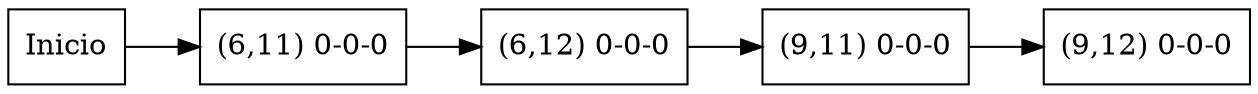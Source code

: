 digraph firsGraph{
node [shape=record];
rankdir=LR;
node0 [label=" Inicio "];
node1[label="(6,11) 0-0-0"];
node0-> node1;
node2[label="(6,12) 0-0-0"];
node1-> node2;
node3[label="(9,11) 0-0-0"];
node2-> node3;
node4[label="(9,12) 0-0-0"];
node3-> node4;
}
